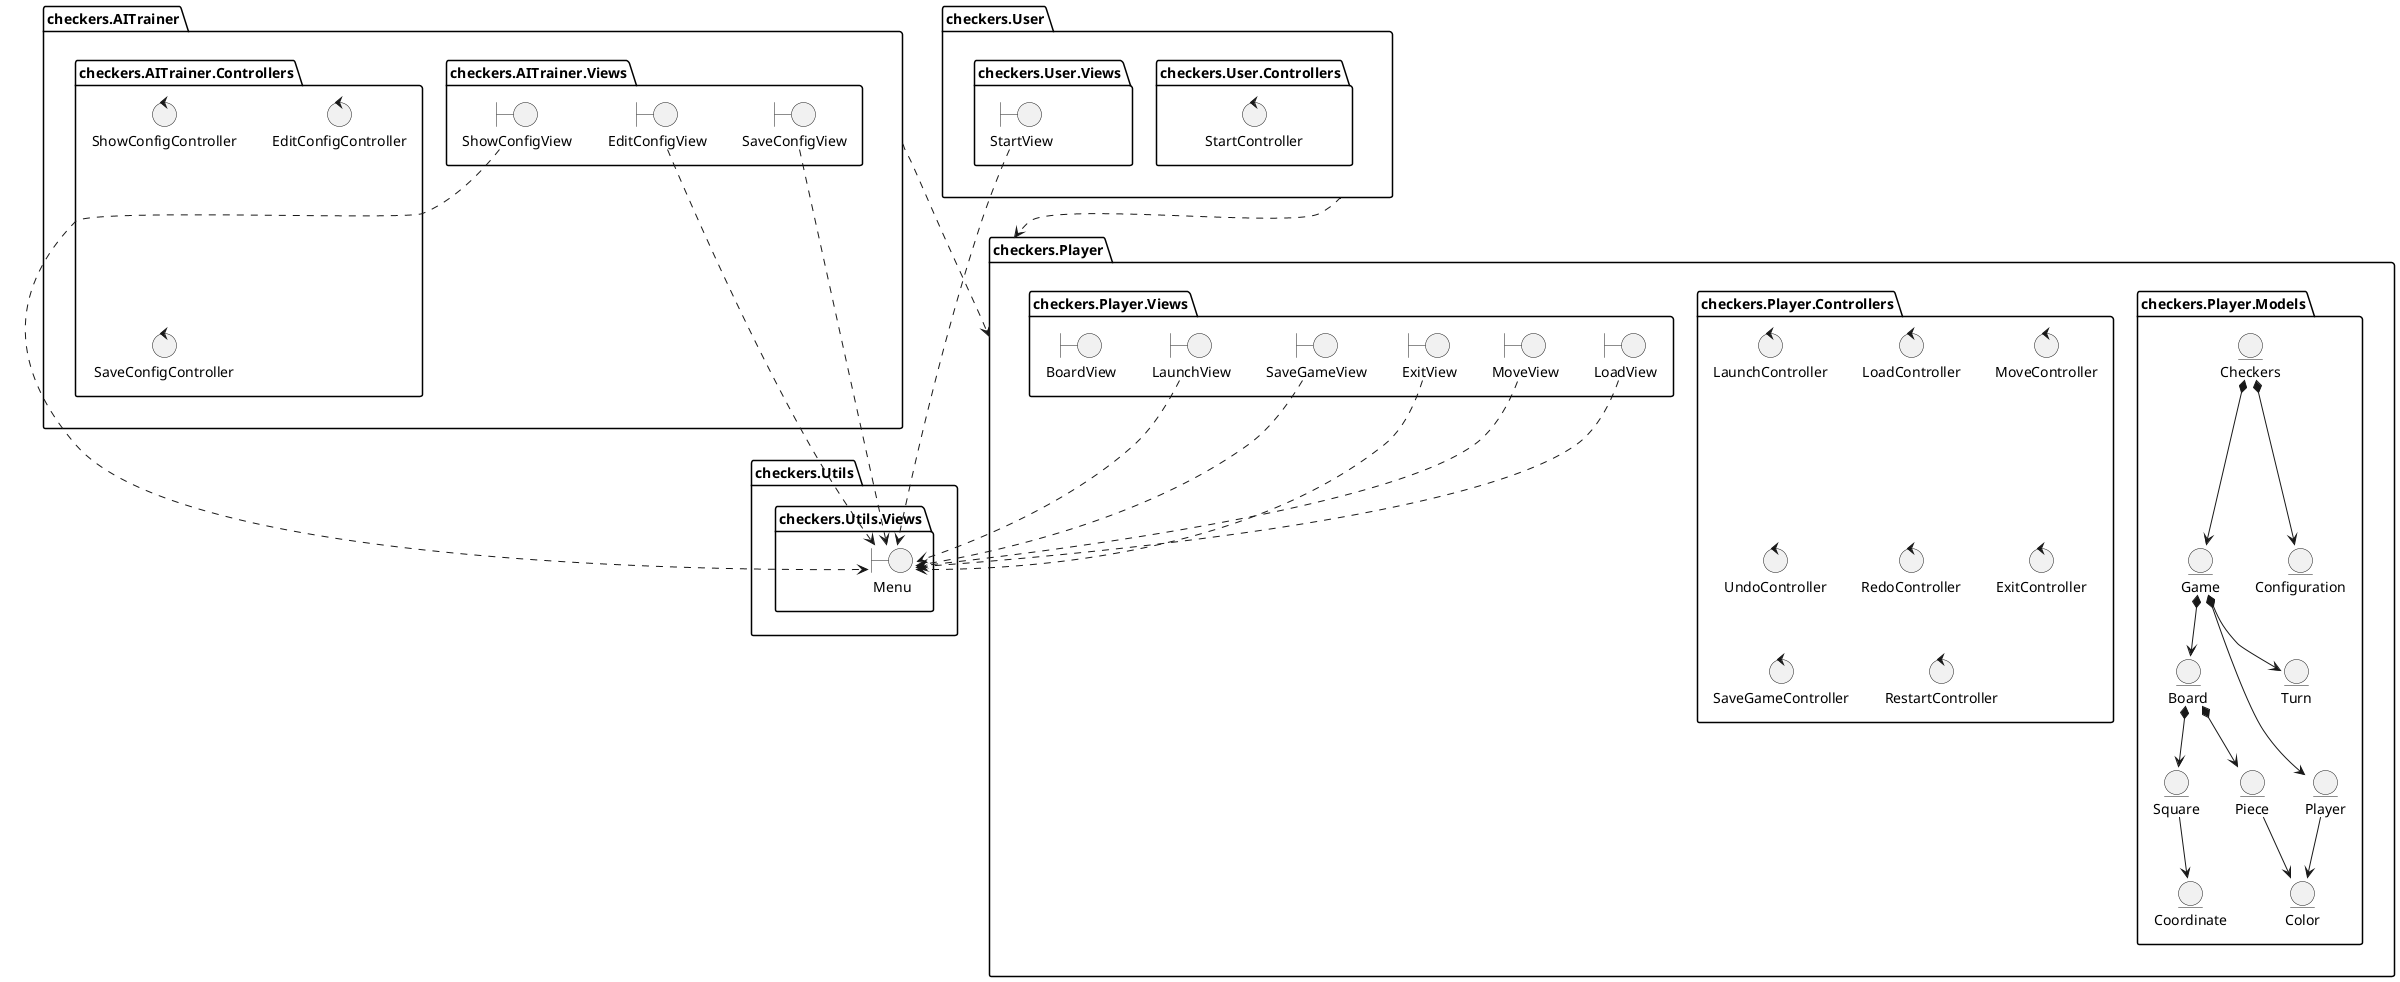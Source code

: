 @startuml Packages


package checkers.Utils {
  package checkers.Utils.Views {
    boundary Menu
  }
}

package checkers.User{
  package checkers.User.Controllers{
    control StartController
  }
  package checkers.User.Views{
    boundary StartView
    StartView ..> Menu
  }
}



package checkers.AITrainer {
  package checkers.AITrainer.Controllers{
    control ShowConfigController
    control EditConfigController
    control SaveConfigController
  }
  package checkers.AITrainer.Views{
    boundary ShowConfigView
    boundary EditConfigView
    boundary SaveConfigView
    ShowConfigView ..> Menu
    EditConfigView ..> Menu
    SaveConfigView ..> Menu
  }
}

package checkers.Player {
  package checkers.Player.Models{
    entity Checkers
    entity Game
    entity Turn
    entity Player
    entity Board
    entity Color
    entity Coordinate
    entity Configuration
    entity Piece
    entity Square

    Checkers *--> Configuration
    Checkers *--> Game
    Game *--> Turn
    Game *--> Player
    Game *--> Board

    Board *--> Square
    Board *--> Piece
    Piece --> Color
    Player --> Color
    Square --> Coordinate

  }

  package checkers.Player.Controllers{
    control LaunchController
    control LoadController
    control MoveController
    control UndoController
    control RedoController
    control ExitController
    control SaveGameController
    control RestartController
  }

  package checkers.Player.Views{
    boundary LaunchView
    boundary LoadView
    boundary MoveView
    boundary ExitView
    boundary SaveGameView
    boundary BoardView

    LaunchView ..> Menu
    LoadView ..> Menu
    MoveView ..> Menu
    ExitView ..> Menu
    SaveGameView ..> Menu
  }
}

checkers.User ..> checkers.Player
checkers.AITrainer ..> checkers.Player





@enduml